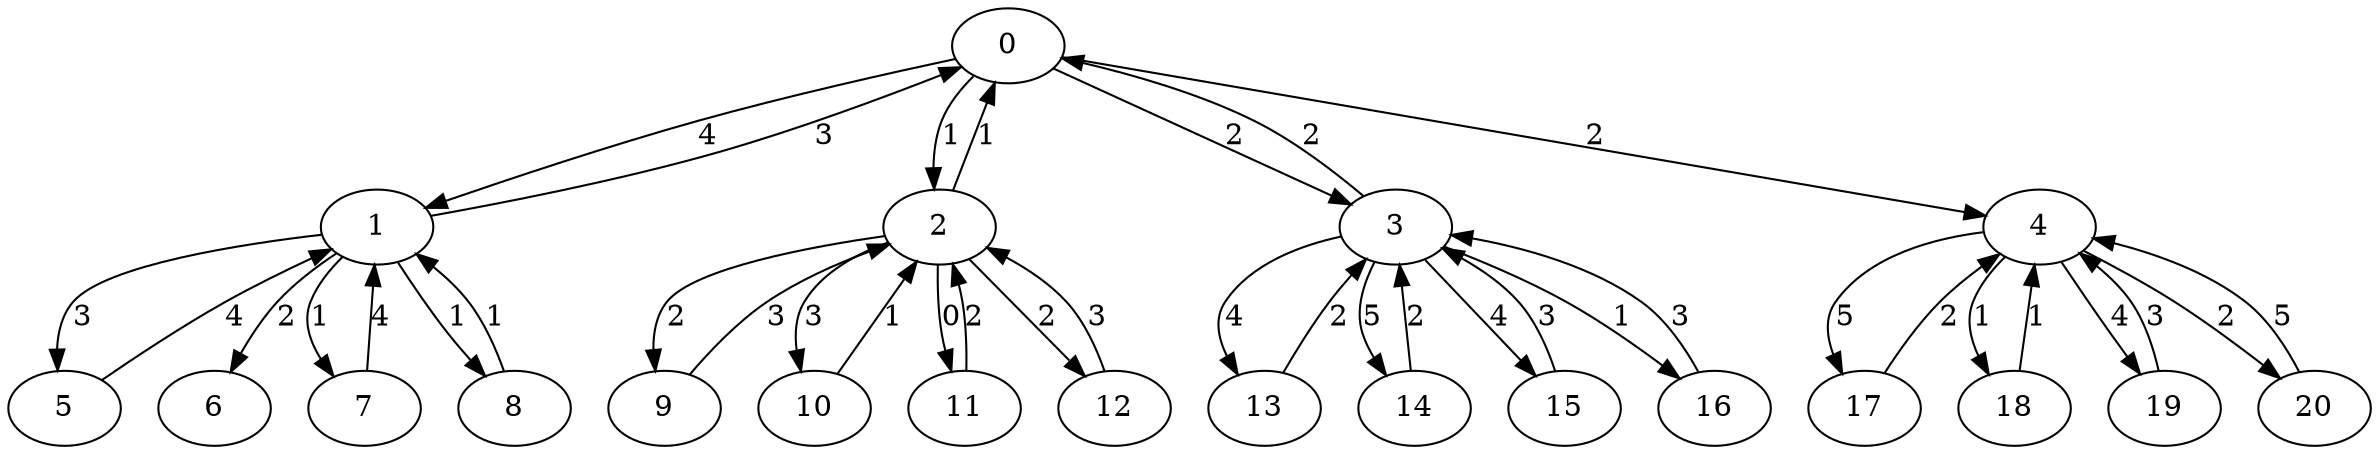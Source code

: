 strict digraph "" {
	0 -> 1	[label=4];
	0 -> 2	[label=1];
	0 -> 3	[label=2];
	0 -> 4	[label=2];
	1 -> 0	[label=3];
	1 -> 5	[label=3];
	1 -> 6	[label=2];
	1 -> 7	[label=1];
	1 -> 8	[label=1];
	2 -> 0	[label=1];
	2 -> 9	[label=2];
	2 -> 10	[label=3];
	2 -> 11	[label=0];
	2 -> 12	[label=2];
	3 -> 0	[label=2];
	3 -> 13	[label=4];
	3 -> 14	[label=5];
	3 -> 15	[label=4];
	3 -> 16	[label=1];
	4 -> 17	[label=5];
	4 -> 18	[label=1];
	4 -> 19	[label=4];
	4 -> 20	[label=2];
	5 -> 1	[label=4];
	7 -> 1	[label=4];
	8 -> 1	[label=1];
	9 -> 2	[label=3];
	10 -> 2	[label=1];
	11 -> 2	[label=2];
	12 -> 2	[label=3];
	13 -> 3	[label=2];
	14 -> 3	[label=2];
	15 -> 3	[label=3];
	16 -> 3	[label=3];
	17 -> 4	[label=2];
	18 -> 4	[label=1];
	19 -> 4	[label=3];
	20 -> 4	[label=5];
}
